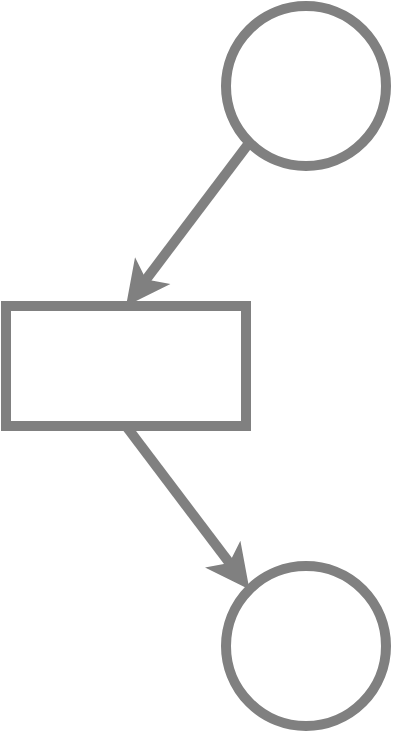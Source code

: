 <mxfile version="24.3.0" type="github">
  <diagram name="第 1 页" id="9VXdnUfw5M8_IHMdyXFW">
    <mxGraphModel dx="1272" dy="808" grid="1" gridSize="10" guides="1" tooltips="1" connect="1" arrows="1" fold="1" page="1" pageScale="1" pageWidth="827" pageHeight="1169" math="0" shadow="0">
      <root>
        <mxCell id="0" />
        <mxCell id="1" parent="0" />
        <mxCell id="H0tFJ9X_M3MSM89OPRZE-2" value="" style="ellipse;whiteSpace=wrap;html=1;aspect=fixed;strokeColor=#808080;strokeWidth=5;" vertex="1" parent="1">
          <mxGeometry x="330" y="140" width="80" height="80" as="geometry" />
        </mxCell>
        <mxCell id="H0tFJ9X_M3MSM89OPRZE-3" value="" style="rounded=0;whiteSpace=wrap;html=1;strokeColor=#808080;strokeWidth=5;" vertex="1" parent="1">
          <mxGeometry x="220" y="290" width="120" height="60" as="geometry" />
        </mxCell>
        <mxCell id="H0tFJ9X_M3MSM89OPRZE-5" value="" style="ellipse;whiteSpace=wrap;html=1;aspect=fixed;strokeColor=#808080;strokeWidth=5;" vertex="1" parent="1">
          <mxGeometry x="330" y="420" width="80" height="80" as="geometry" />
        </mxCell>
        <mxCell id="H0tFJ9X_M3MSM89OPRZE-9" value="" style="endArrow=classic;html=1;rounded=0;exitX=0;exitY=1;exitDx=0;exitDy=0;entryX=0.5;entryY=0;entryDx=0;entryDy=0;strokeColor=#808080;strokeWidth=5;" edge="1" parent="1" source="H0tFJ9X_M3MSM89OPRZE-2" target="H0tFJ9X_M3MSM89OPRZE-3">
          <mxGeometry width="50" height="50" relative="1" as="geometry">
            <mxPoint x="150" y="290" as="sourcePoint" />
            <mxPoint x="200" y="240" as="targetPoint" />
          </mxGeometry>
        </mxCell>
        <mxCell id="H0tFJ9X_M3MSM89OPRZE-10" value="" style="endArrow=classic;html=1;rounded=0;exitX=0.5;exitY=1;exitDx=0;exitDy=0;entryX=0;entryY=0;entryDx=0;entryDy=0;strokeColor=#808080;strokeWidth=5;" edge="1" parent="1" source="H0tFJ9X_M3MSM89OPRZE-3" target="H0tFJ9X_M3MSM89OPRZE-5">
          <mxGeometry width="50" height="50" relative="1" as="geometry">
            <mxPoint x="200" y="480" as="sourcePoint" />
            <mxPoint x="250" y="430" as="targetPoint" />
          </mxGeometry>
        </mxCell>
      </root>
    </mxGraphModel>
  </diagram>
</mxfile>
